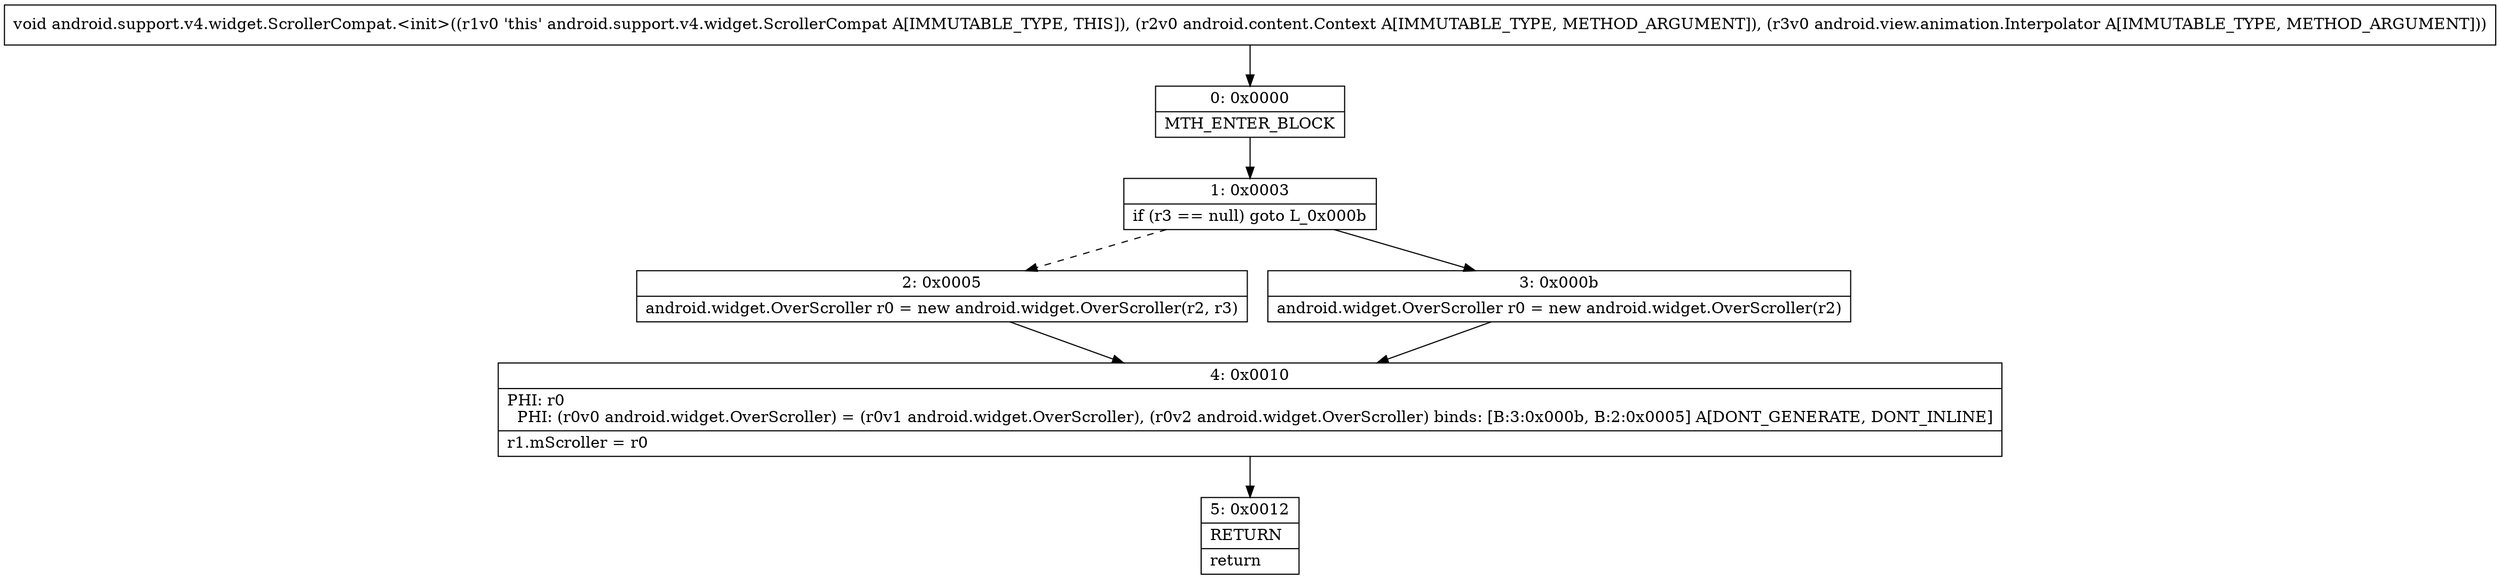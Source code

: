 digraph "CFG forandroid.support.v4.widget.ScrollerCompat.\<init\>(Landroid\/content\/Context;Landroid\/view\/animation\/Interpolator;)V" {
Node_0 [shape=record,label="{0\:\ 0x0000|MTH_ENTER_BLOCK\l}"];
Node_1 [shape=record,label="{1\:\ 0x0003|if (r3 == null) goto L_0x000b\l}"];
Node_2 [shape=record,label="{2\:\ 0x0005|android.widget.OverScroller r0 = new android.widget.OverScroller(r2, r3)\l}"];
Node_3 [shape=record,label="{3\:\ 0x000b|android.widget.OverScroller r0 = new android.widget.OverScroller(r2)\l}"];
Node_4 [shape=record,label="{4\:\ 0x0010|PHI: r0 \l  PHI: (r0v0 android.widget.OverScroller) = (r0v1 android.widget.OverScroller), (r0v2 android.widget.OverScroller) binds: [B:3:0x000b, B:2:0x0005] A[DONT_GENERATE, DONT_INLINE]\l|r1.mScroller = r0\l}"];
Node_5 [shape=record,label="{5\:\ 0x0012|RETURN\l|return\l}"];
MethodNode[shape=record,label="{void android.support.v4.widget.ScrollerCompat.\<init\>((r1v0 'this' android.support.v4.widget.ScrollerCompat A[IMMUTABLE_TYPE, THIS]), (r2v0 android.content.Context A[IMMUTABLE_TYPE, METHOD_ARGUMENT]), (r3v0 android.view.animation.Interpolator A[IMMUTABLE_TYPE, METHOD_ARGUMENT])) }"];
MethodNode -> Node_0;
Node_0 -> Node_1;
Node_1 -> Node_2[style=dashed];
Node_1 -> Node_3;
Node_2 -> Node_4;
Node_3 -> Node_4;
Node_4 -> Node_5;
}

